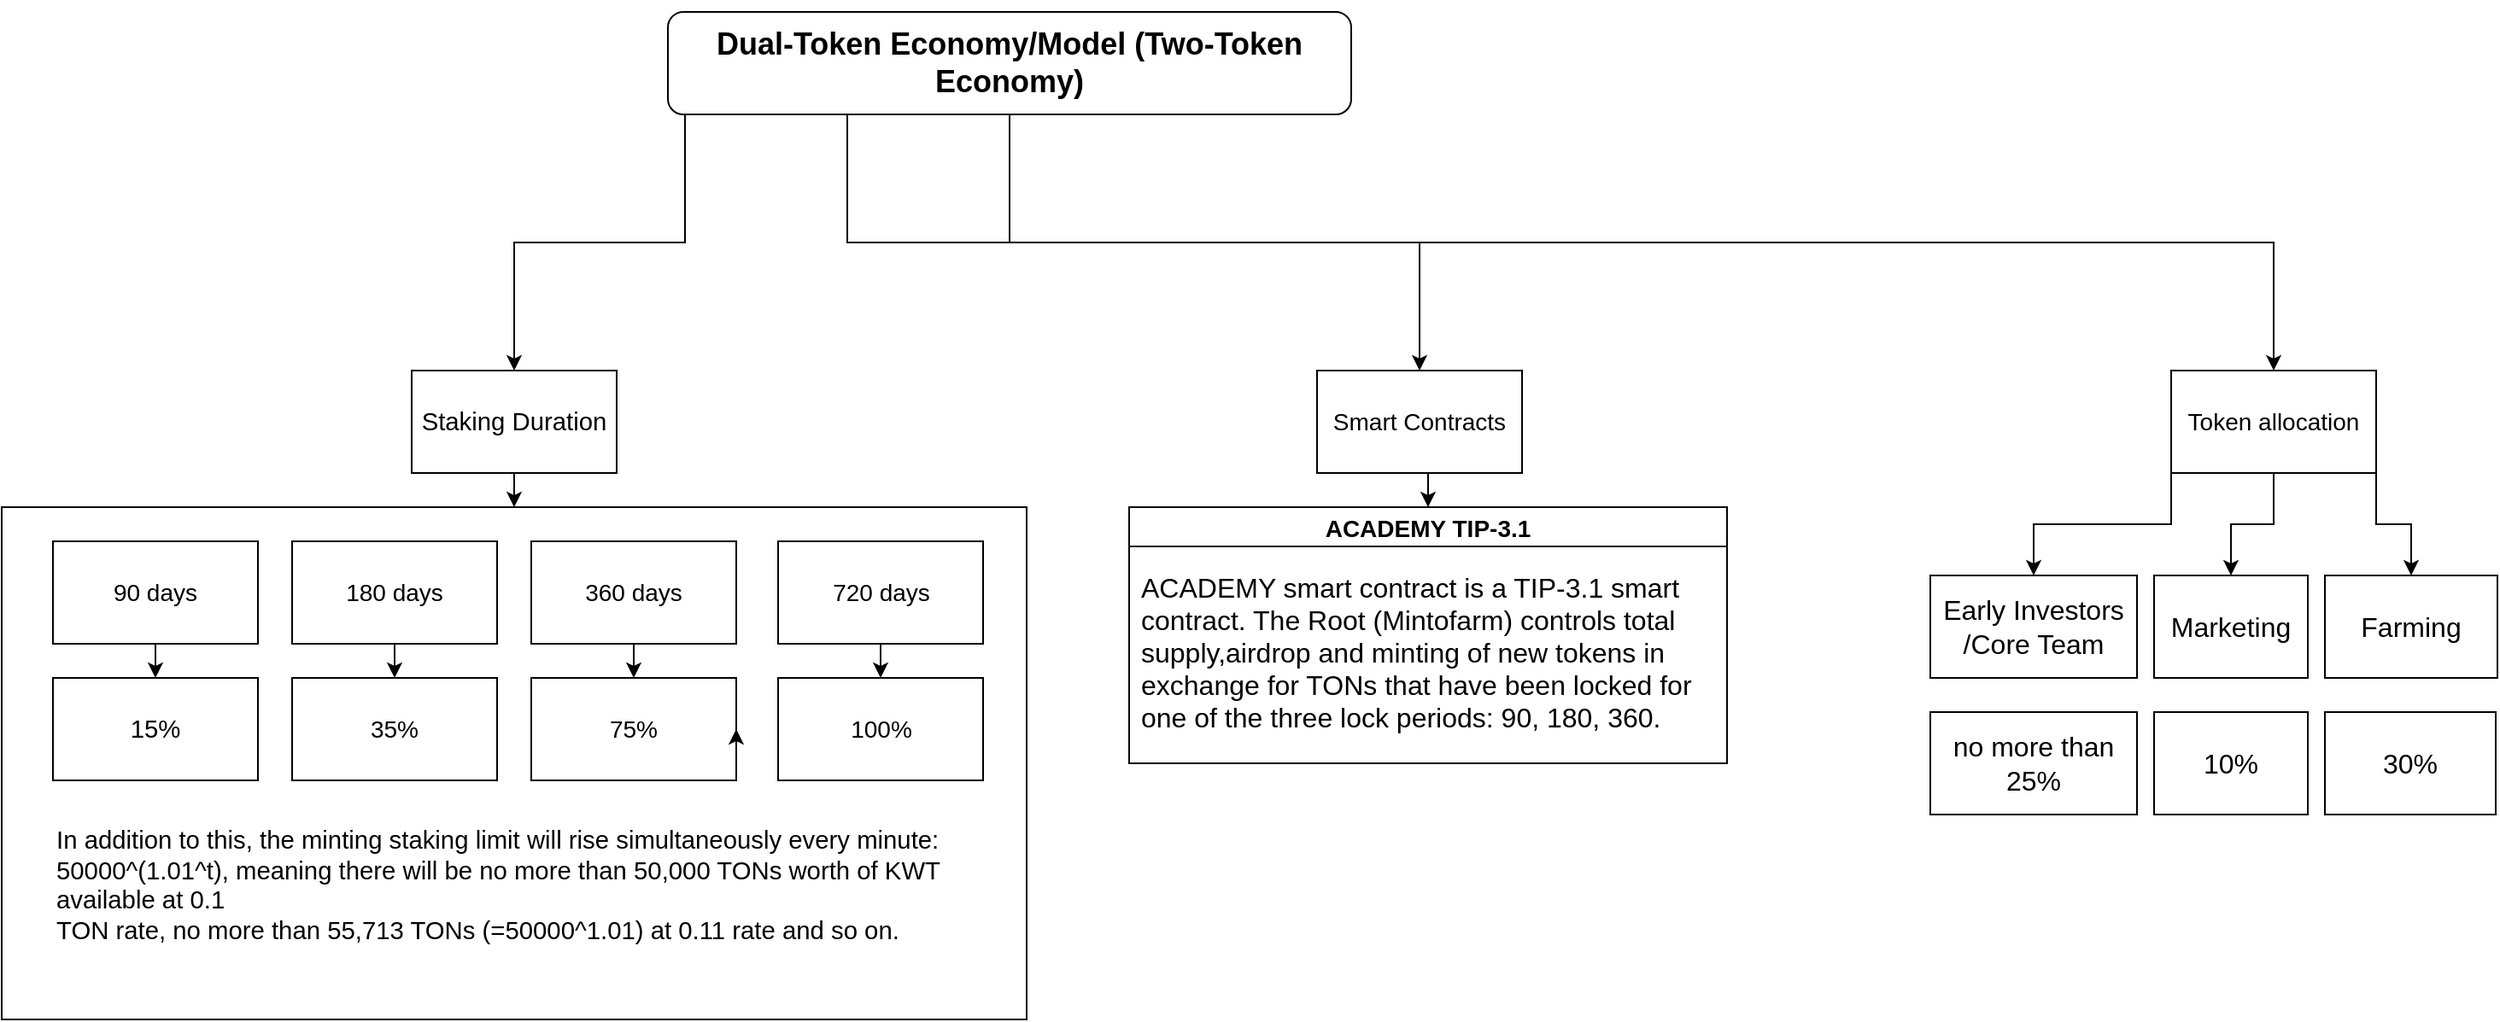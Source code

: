 <mxfile version="16.6.6" type="github">
  <diagram id="jpuq988MyLIWssS1KbEf" name="Tokenomics">
    <mxGraphModel dx="1965" dy="1053" grid="1" gridSize="10" guides="1" tooltips="1" connect="1" arrows="1" fold="1" page="1" pageScale="1" pageWidth="1169" pageHeight="827" math="0" shadow="0">
      <root>
        <mxCell id="0" />
        <mxCell id="1" parent="0" />
        <mxCell id="yCxXFOpQgSl_8h9aCPPC-25" value="" style="rounded=1;whiteSpace=wrap;html=1;fontSize=14;strokeWidth=1;" parent="1" vertex="1">
          <mxGeometry x="430" y="70" width="400" height="60" as="geometry" />
        </mxCell>
        <mxCell id="yCxXFOpQgSl_8h9aCPPC-10" value="" style="rounded=0;whiteSpace=wrap;html=1;fontSize=14;strokeWidth=1;" parent="1" vertex="1">
          <mxGeometry x="40" y="360" width="600" height="300" as="geometry" />
        </mxCell>
        <mxCell id="yCxXFOpQgSl_8h9aCPPC-26" style="edgeStyle=orthogonalEdgeStyle;rounded=0;orthogonalLoop=1;jettySize=auto;html=1;exitX=0;exitY=1;exitDx=0;exitDy=0;entryX=0.5;entryY=0;entryDx=0;entryDy=0;fontSize=14;" parent="1" source="yCxXFOpQgSl_8h9aCPPC-3" target="yCxXFOpQgSl_8h9aCPPC-4" edge="1">
          <mxGeometry relative="1" as="geometry" />
        </mxCell>
        <mxCell id="yCxXFOpQgSl_8h9aCPPC-34" style="edgeStyle=orthogonalEdgeStyle;rounded=0;orthogonalLoop=1;jettySize=auto;html=1;exitX=0.25;exitY=1;exitDx=0;exitDy=0;entryX=0.5;entryY=0;entryDx=0;entryDy=0;fontSize=16;" parent="1" source="yCxXFOpQgSl_8h9aCPPC-3" target="yCxXFOpQgSl_8h9aCPPC-27" edge="1">
          <mxGeometry relative="1" as="geometry" />
        </mxCell>
        <mxCell id="yCxXFOpQgSl_8h9aCPPC-38" style="edgeStyle=orthogonalEdgeStyle;rounded=0;orthogonalLoop=1;jettySize=auto;html=1;exitX=0.5;exitY=1;exitDx=0;exitDy=0;entryX=0.5;entryY=0;entryDx=0;entryDy=0;fontSize=16;" parent="1" source="yCxXFOpQgSl_8h9aCPPC-3" target="yCxXFOpQgSl_8h9aCPPC-37" edge="1">
          <mxGeometry relative="1" as="geometry" />
        </mxCell>
        <mxCell id="yCxXFOpQgSl_8h9aCPPC-3" value="&lt;div&gt;&lt;h2 class=&quot;sc-bdfBwQ Text-msjfkz-0 Heading-juwhnu-0 cnOLEs bjHQTa&quot;&gt;Dual-Token Economy/Model (Two-Token Economy)&lt;/h2&gt; &lt;/div&gt;" style="text;html=1;strokeColor=none;fillColor=none;align=center;verticalAlign=middle;whiteSpace=wrap;rounded=0;strokeWidth=1;" parent="1" vertex="1">
          <mxGeometry x="440" y="70" width="380" height="60" as="geometry" />
        </mxCell>
        <mxCell id="yCxXFOpQgSl_8h9aCPPC-22" style="edgeStyle=orthogonalEdgeStyle;rounded=0;orthogonalLoop=1;jettySize=auto;html=1;exitX=0.5;exitY=1;exitDx=0;exitDy=0;entryX=0.5;entryY=0;entryDx=0;entryDy=0;fontSize=14;" parent="1" source="yCxXFOpQgSl_8h9aCPPC-4" target="yCxXFOpQgSl_8h9aCPPC-10" edge="1">
          <mxGeometry relative="1" as="geometry" />
        </mxCell>
        <mxCell id="yCxXFOpQgSl_8h9aCPPC-4" value="&lt;span style=&quot;left: 103px ; top: 135.213px ; font-size: 14.667px ; font-family: sans-serif ; transform: scalex(1.079)&quot; dir=&quot;ltr&quot;&gt;Staking Duration&lt;/span&gt;" style="rounded=0;whiteSpace=wrap;html=1;fontSize=14;strokeWidth=1;" parent="1" vertex="1">
          <mxGeometry x="280" y="280" width="120" height="60" as="geometry" />
        </mxCell>
        <mxCell id="yCxXFOpQgSl_8h9aCPPC-16" style="edgeStyle=orthogonalEdgeStyle;rounded=0;orthogonalLoop=1;jettySize=auto;html=1;exitX=0.5;exitY=1;exitDx=0;exitDy=0;entryX=0.5;entryY=0;entryDx=0;entryDy=0;fontSize=14;" parent="1" source="yCxXFOpQgSl_8h9aCPPC-5" target="yCxXFOpQgSl_8h9aCPPC-11" edge="1">
          <mxGeometry relative="1" as="geometry" />
        </mxCell>
        <mxCell id="yCxXFOpQgSl_8h9aCPPC-5" value="90 days" style="rounded=0;whiteSpace=wrap;html=1;fontSize=14;strokeWidth=1;" parent="1" vertex="1">
          <mxGeometry x="70" y="380" width="120" height="60" as="geometry" />
        </mxCell>
        <mxCell id="yCxXFOpQgSl_8h9aCPPC-17" style="edgeStyle=orthogonalEdgeStyle;rounded=0;orthogonalLoop=1;jettySize=auto;html=1;exitX=0.5;exitY=1;exitDx=0;exitDy=0;entryX=0.5;entryY=0;entryDx=0;entryDy=0;fontSize=14;" parent="1" source="yCxXFOpQgSl_8h9aCPPC-6" target="yCxXFOpQgSl_8h9aCPPC-12" edge="1">
          <mxGeometry relative="1" as="geometry" />
        </mxCell>
        <mxCell id="yCxXFOpQgSl_8h9aCPPC-6" value="180 days" style="rounded=0;whiteSpace=wrap;html=1;fontSize=14;strokeWidth=1;" parent="1" vertex="1">
          <mxGeometry x="210" y="380" width="120" height="60" as="geometry" />
        </mxCell>
        <mxCell id="yCxXFOpQgSl_8h9aCPPC-18" style="edgeStyle=orthogonalEdgeStyle;rounded=0;orthogonalLoop=1;jettySize=auto;html=1;exitX=0.5;exitY=1;exitDx=0;exitDy=0;entryX=0.5;entryY=0;entryDx=0;entryDy=0;fontSize=14;" parent="1" source="yCxXFOpQgSl_8h9aCPPC-7" target="yCxXFOpQgSl_8h9aCPPC-13" edge="1">
          <mxGeometry relative="1" as="geometry" />
        </mxCell>
        <mxCell id="yCxXFOpQgSl_8h9aCPPC-7" value="360 days" style="rounded=0;whiteSpace=wrap;html=1;fontSize=14;strokeWidth=1;" parent="1" vertex="1">
          <mxGeometry x="350" y="380" width="120" height="60" as="geometry" />
        </mxCell>
        <mxCell id="yCxXFOpQgSl_8h9aCPPC-20" style="edgeStyle=orthogonalEdgeStyle;rounded=0;orthogonalLoop=1;jettySize=auto;html=1;exitX=0.5;exitY=1;exitDx=0;exitDy=0;entryX=0.5;entryY=0;entryDx=0;entryDy=0;fontSize=14;" parent="1" source="yCxXFOpQgSl_8h9aCPPC-8" target="yCxXFOpQgSl_8h9aCPPC-15" edge="1">
          <mxGeometry relative="1" as="geometry" />
        </mxCell>
        <mxCell id="yCxXFOpQgSl_8h9aCPPC-8" value="720 days" style="rounded=0;whiteSpace=wrap;html=1;fontSize=14;strokeWidth=1;" parent="1" vertex="1">
          <mxGeometry x="494.5" y="380" width="120" height="60" as="geometry" />
        </mxCell>
        <mxCell id="yCxXFOpQgSl_8h9aCPPC-11" value="&lt;span style=&quot;left: 390.521px ; top: 171.469px ; font-size: 14.667px ; font-family: sans-serif ; transform: scalex(1.056)&quot; dir=&quot;ltr&quot;&gt;15%&lt;/span&gt;" style="rounded=0;whiteSpace=wrap;html=1;fontSize=14;strokeWidth=1;" parent="1" vertex="1">
          <mxGeometry x="70" y="460" width="120" height="60" as="geometry" />
        </mxCell>
        <mxCell id="yCxXFOpQgSl_8h9aCPPC-12" value="35%" style="rounded=0;whiteSpace=wrap;html=1;fontSize=14;strokeWidth=1;" parent="1" vertex="1">
          <mxGeometry x="210" y="460" width="120" height="60" as="geometry" />
        </mxCell>
        <mxCell id="yCxXFOpQgSl_8h9aCPPC-13" value="75%" style="rounded=0;whiteSpace=wrap;html=1;fontSize=14;strokeWidth=1;" parent="1" vertex="1">
          <mxGeometry x="350" y="460" width="120" height="60" as="geometry" />
        </mxCell>
        <mxCell id="yCxXFOpQgSl_8h9aCPPC-14" style="edgeStyle=orthogonalEdgeStyle;rounded=0;orthogonalLoop=1;jettySize=auto;html=1;exitX=1;exitY=0.75;exitDx=0;exitDy=0;entryX=1;entryY=0.5;entryDx=0;entryDy=0;fontSize=14;" parent="1" source="yCxXFOpQgSl_8h9aCPPC-13" target="yCxXFOpQgSl_8h9aCPPC-13" edge="1">
          <mxGeometry relative="1" as="geometry" />
        </mxCell>
        <mxCell id="yCxXFOpQgSl_8h9aCPPC-15" value="100%" style="rounded=0;whiteSpace=wrap;html=1;fontSize=14;strokeWidth=1;" parent="1" vertex="1">
          <mxGeometry x="494.5" y="460" width="120" height="60" as="geometry" />
        </mxCell>
        <mxCell id="yCxXFOpQgSl_8h9aCPPC-21" value="&lt;span style=&quot;left: 96px ; top: 772.443px ; font-size: 14.667px ; font-family: sans-serif ; transform: scalex(0.978)&quot; dir=&quot;ltr&quot;&gt;In&lt;/span&gt;&lt;span style=&quot;left: 107.95px ; top: 772.443px ; font-size: 14.667px ; font-family: sans-serif&quot; dir=&quot;ltr&quot;&gt; &lt;/span&gt;&lt;span style=&quot;left: 121.016px ; top: 772.443px ; font-size: 14.667px ; font-family: sans-serif ; transform: scalex(1.031)&quot; dir=&quot;ltr&quot;&gt;addition&lt;/span&gt;&lt;span style=&quot;left: 173.965px ; top: 772.443px ; font-size: 14.667px ; font-family: sans-serif&quot; dir=&quot;ltr&quot;&gt; &lt;/span&gt;&lt;span style=&quot;left: 187.031px ; top: 772.443px ; font-size: 14.667px ; font-family: sans-serif ; transform: scalex(1.053)&quot; dir=&quot;ltr&quot;&gt;to&lt;/span&gt;&lt;span style=&quot;left: 199.889px ; top: 772.443px ; font-size: 14.667px ; font-family: sans-serif&quot; dir=&quot;ltr&quot;&gt; &lt;/span&gt;&lt;span style=&quot;left: 212.955px ; top: 772.443px ; font-size: 14.667px ; font-family: sans-serif ; transform: scalex(1.02)&quot; dir=&quot;ltr&quot;&gt;this,&lt;/span&gt;&lt;span style=&quot;left: 240.382px ; top: 772.443px ; font-size: 14.667px ; font-family: sans-serif&quot; dir=&quot;ltr&quot;&gt; &lt;/span&gt;&lt;span style=&quot;left: 253.451px ; top: 772.443px ; font-size: 14.667px ; font-family: sans-serif ; transform: scalex(1.014)&quot; dir=&quot;ltr&quot;&gt;the&lt;/span&gt;&lt;span style=&quot;left: 274.095px ; top: 772.443px ; font-size: 14.667px ; font-family: sans-serif&quot; dir=&quot;ltr&quot;&gt; &lt;/span&gt;&lt;span style=&quot;left: 287.162px ; top: 772.443px ; font-size: 14.667px ; font-family: sans-serif ; transform: scalex(1.023)&quot; dir=&quot;ltr&quot;&gt;minting&lt;/span&gt;&lt;span style=&quot;left: 335.516px ; top: 772.443px ; font-size: 14.667px ; font-family: sans-serif&quot; dir=&quot;ltr&quot;&gt; &lt;/span&gt;&lt;span style=&quot;left: 347.582px ; top: 772.443px ; font-size: 14.667px ; font-family: sans-serif ; transform: scalex(1.017)&quot; dir=&quot;ltr&quot;&gt;staking&lt;/span&gt;&lt;span style=&quot;left: 394.834px ; top: 772.443px ; font-size: 14.667px ; font-family: sans-serif&quot; dir=&quot;ltr&quot;&gt; &lt;/span&gt;&lt;span style=&quot;left: 406.9px ; top: 772.443px ; font-size: 14.667px ; font-family: sans-serif ; transform: scalex(1.031)&quot; dir=&quot;ltr&quot;&gt;limit&lt;/span&gt;&lt;span style=&quot;left: 433.79px ; top: 772.443px ; font-size: 14.667px ; font-family: sans-serif&quot; dir=&quot;ltr&quot;&gt; &lt;/span&gt;&lt;span style=&quot;left: 445.859px ; top: 772.443px ; font-size: 14.667px ; font-family: sans-serif ; transform: scalex(1.023)&quot; dir=&quot;ltr&quot;&gt;will&lt;/span&gt;&lt;span style=&quot;left: 466.736px ; top: 772.443px ; font-size: 14.667px ; font-family: sans-serif&quot; dir=&quot;ltr&quot;&gt; &lt;/span&gt;&lt;span style=&quot;left: 478.806px ; top: 772.443px ; font-size: 14.667px ; font-family: sans-serif ; transform: scalex(0.988)&quot; dir=&quot;ltr&quot;&gt;rise&lt;/span&gt;&lt;span style=&quot;left: 502.149px ; top: 772.443px ; font-size: 14.667px ; font-family: sans-serif&quot; dir=&quot;ltr&quot;&gt; &lt;/span&gt;&lt;span style=&quot;left: 514.215px ; top: 772.443px ; font-size: 14.667px ; font-family: sans-serif ; transform: scalex(1.005)&quot; dir=&quot;ltr&quot;&gt;simultaneously&lt;/span&gt;&lt;span style=&quot;left: 611.704px ; top: 772.443px ; font-size: 14.667px ; font-family: sans-serif&quot; dir=&quot;ltr&quot;&gt; &lt;/span&gt;&lt;span style=&quot;left: 623.771px ; top: 772.443px ; font-size: 14.667px ; font-family: sans-serif ; transform: scalex(0.987)&quot; dir=&quot;ltr&quot;&gt;every&lt;/span&gt;&lt;span style=&quot;left: 659.143px ; top: 772.443px ; font-size: 14.667px ; font-family: sans-serif&quot; dir=&quot;ltr&quot;&gt; &lt;/span&gt;&lt;span style=&quot;left: 671.21px ; top: 772.443px ; font-size: 14.667px ; font-family: sans-serif ; transform: scalex(1.008)&quot; dir=&quot;ltr&quot;&gt;minute:&lt;/span&gt;&lt;br&gt;&lt;span style=&quot;left: 96px ; top: 793.7px ; font-size: 14.667px ; font-family: sans-serif ; transform: scalex(1.005)&quot; dir=&quot;ltr&quot;&gt;50000^(1.01^t), meaning there will be no more than 50,000 TONs worth of KWT available at 0.1&lt;/span&gt;&lt;br&gt;&lt;span style=&quot;left: 96px ; top: 814.956px ; font-size: 14.667px ; font-family: sans-serif ; transform: scalex(0.999)&quot; dir=&quot;ltr&quot;&gt;TON rate, no more than 55,713 TONs (=50000^1.01) at 0.11 rate and so on.&lt;/span&gt;" style="text;whiteSpace=wrap;html=1;fontSize=14;" parent="1" vertex="1">
          <mxGeometry x="70" y="540" width="550" height="90" as="geometry" />
        </mxCell>
        <mxCell id="yCxXFOpQgSl_8h9aCPPC-36" style="edgeStyle=orthogonalEdgeStyle;rounded=0;orthogonalLoop=1;jettySize=auto;html=1;exitX=0.5;exitY=1;exitDx=0;exitDy=0;entryX=0.5;entryY=0;entryDx=0;entryDy=0;fontSize=16;" parent="1" source="yCxXFOpQgSl_8h9aCPPC-27" target="yCxXFOpQgSl_8h9aCPPC-32" edge="1">
          <mxGeometry relative="1" as="geometry" />
        </mxCell>
        <mxCell id="yCxXFOpQgSl_8h9aCPPC-27" value="Smart Contracts" style="rounded=0;whiteSpace=wrap;html=1;fontSize=14;strokeWidth=1;" parent="1" vertex="1">
          <mxGeometry x="810" y="280" width="120" height="60" as="geometry" />
        </mxCell>
        <mxCell id="yCxXFOpQgSl_8h9aCPPC-32" value="ACADEMY TIP-3.1" style="swimlane;fontSize=14;strokeWidth=1;" parent="1" vertex="1">
          <mxGeometry x="700" y="360" width="350" height="150" as="geometry" />
        </mxCell>
        <mxCell id="yCxXFOpQgSl_8h9aCPPC-33" value="&lt;span style=&quot;left: 96px ; top: 400.378px ; font-size: 16px ; font-family: sans-serif ; transform: scalex(1.08)&quot; dir=&quot;ltr&quot;&gt;ACADEMY smart contract is a TIP-3.1 smart contract. The Root (Mintofarm) controls total supply,&lt;/span&gt;&lt;span style=&quot;left: 96px ; top: 421.633px ; font-size: 16px ; font-family: sans-serif ; transform: scalex(1.032)&quot; dir=&quot;ltr&quot;&gt;airdrop and minting of new tokens in exchange for TONs that have been locked for one of the&lt;/span&gt;&lt;span style=&quot;left: 96px ; top: 442.89px ; font-size: 16px ; font-family: sans-serif ; transform: scalex(1.009)&quot; dir=&quot;ltr&quot;&gt; three lock periods: 90, 180, 360.&lt;/span&gt;" style="text;html=1;strokeColor=none;fillColor=none;align=left;verticalAlign=middle;whiteSpace=wrap;rounded=0;fontSize=16;" parent="yCxXFOpQgSl_8h9aCPPC-32" vertex="1">
          <mxGeometry x="5" y="30" width="350" height="110" as="geometry" />
        </mxCell>
        <mxCell id="yCxXFOpQgSl_8h9aCPPC-48" style="edgeStyle=orthogonalEdgeStyle;rounded=0;orthogonalLoop=1;jettySize=auto;html=1;exitX=0;exitY=1;exitDx=0;exitDy=0;fontSize=16;" parent="1" source="yCxXFOpQgSl_8h9aCPPC-37" target="yCxXFOpQgSl_8h9aCPPC-42" edge="1">
          <mxGeometry relative="1" as="geometry" />
        </mxCell>
        <mxCell id="yCxXFOpQgSl_8h9aCPPC-49" style="edgeStyle=orthogonalEdgeStyle;rounded=0;orthogonalLoop=1;jettySize=auto;html=1;exitX=0.5;exitY=1;exitDx=0;exitDy=0;entryX=0.5;entryY=0;entryDx=0;entryDy=0;fontSize=16;" parent="1" source="yCxXFOpQgSl_8h9aCPPC-37" target="yCxXFOpQgSl_8h9aCPPC-44" edge="1">
          <mxGeometry relative="1" as="geometry" />
        </mxCell>
        <mxCell id="yCxXFOpQgSl_8h9aCPPC-50" style="edgeStyle=orthogonalEdgeStyle;rounded=0;orthogonalLoop=1;jettySize=auto;html=1;exitX=1;exitY=1;exitDx=0;exitDy=0;entryX=0.5;entryY=0;entryDx=0;entryDy=0;fontSize=16;" parent="1" source="yCxXFOpQgSl_8h9aCPPC-37" target="yCxXFOpQgSl_8h9aCPPC-43" edge="1">
          <mxGeometry relative="1" as="geometry" />
        </mxCell>
        <mxCell id="yCxXFOpQgSl_8h9aCPPC-37" value="Token allocation" style="rounded=0;whiteSpace=wrap;html=1;fontSize=14;strokeWidth=1;" parent="1" vertex="1">
          <mxGeometry x="1310" y="280" width="120" height="60" as="geometry" />
        </mxCell>
        <mxCell id="yCxXFOpQgSl_8h9aCPPC-39" value="no more than 25%" style="rounded=0;whiteSpace=wrap;html=1;fontSize=16;strokeWidth=1;" parent="1" vertex="1">
          <mxGeometry x="1169" y="480" width="121" height="60" as="geometry" />
        </mxCell>
        <mxCell id="yCxXFOpQgSl_8h9aCPPC-42" value="&lt;div&gt;Early Investors&lt;/div&gt;&lt;div&gt;/Core Team&lt;/div&gt;" style="rounded=0;whiteSpace=wrap;html=1;fontSize=16;strokeWidth=1;" parent="1" vertex="1">
          <mxGeometry x="1169" y="400" width="121" height="60" as="geometry" />
        </mxCell>
        <mxCell id="yCxXFOpQgSl_8h9aCPPC-43" value="Farming" style="rounded=0;whiteSpace=wrap;html=1;fontSize=16;strokeWidth=1;" parent="1" vertex="1">
          <mxGeometry x="1400" y="400" width="101" height="60" as="geometry" />
        </mxCell>
        <mxCell id="yCxXFOpQgSl_8h9aCPPC-44" value="Marketing" style="rounded=0;whiteSpace=wrap;html=1;fontSize=16;strokeWidth=1;" parent="1" vertex="1">
          <mxGeometry x="1300" y="400" width="90" height="60" as="geometry" />
        </mxCell>
        <mxCell id="yCxXFOpQgSl_8h9aCPPC-46" value="10%" style="rounded=0;whiteSpace=wrap;html=1;fontSize=16;strokeWidth=1;" parent="1" vertex="1">
          <mxGeometry x="1300" y="480" width="90" height="60" as="geometry" />
        </mxCell>
        <mxCell id="yCxXFOpQgSl_8h9aCPPC-47" value="30%" style="rounded=0;whiteSpace=wrap;html=1;fontSize=16;strokeWidth=1;" parent="1" vertex="1">
          <mxGeometry x="1400" y="480" width="100" height="60" as="geometry" />
        </mxCell>
      </root>
    </mxGraphModel>
  </diagram>
</mxfile>
